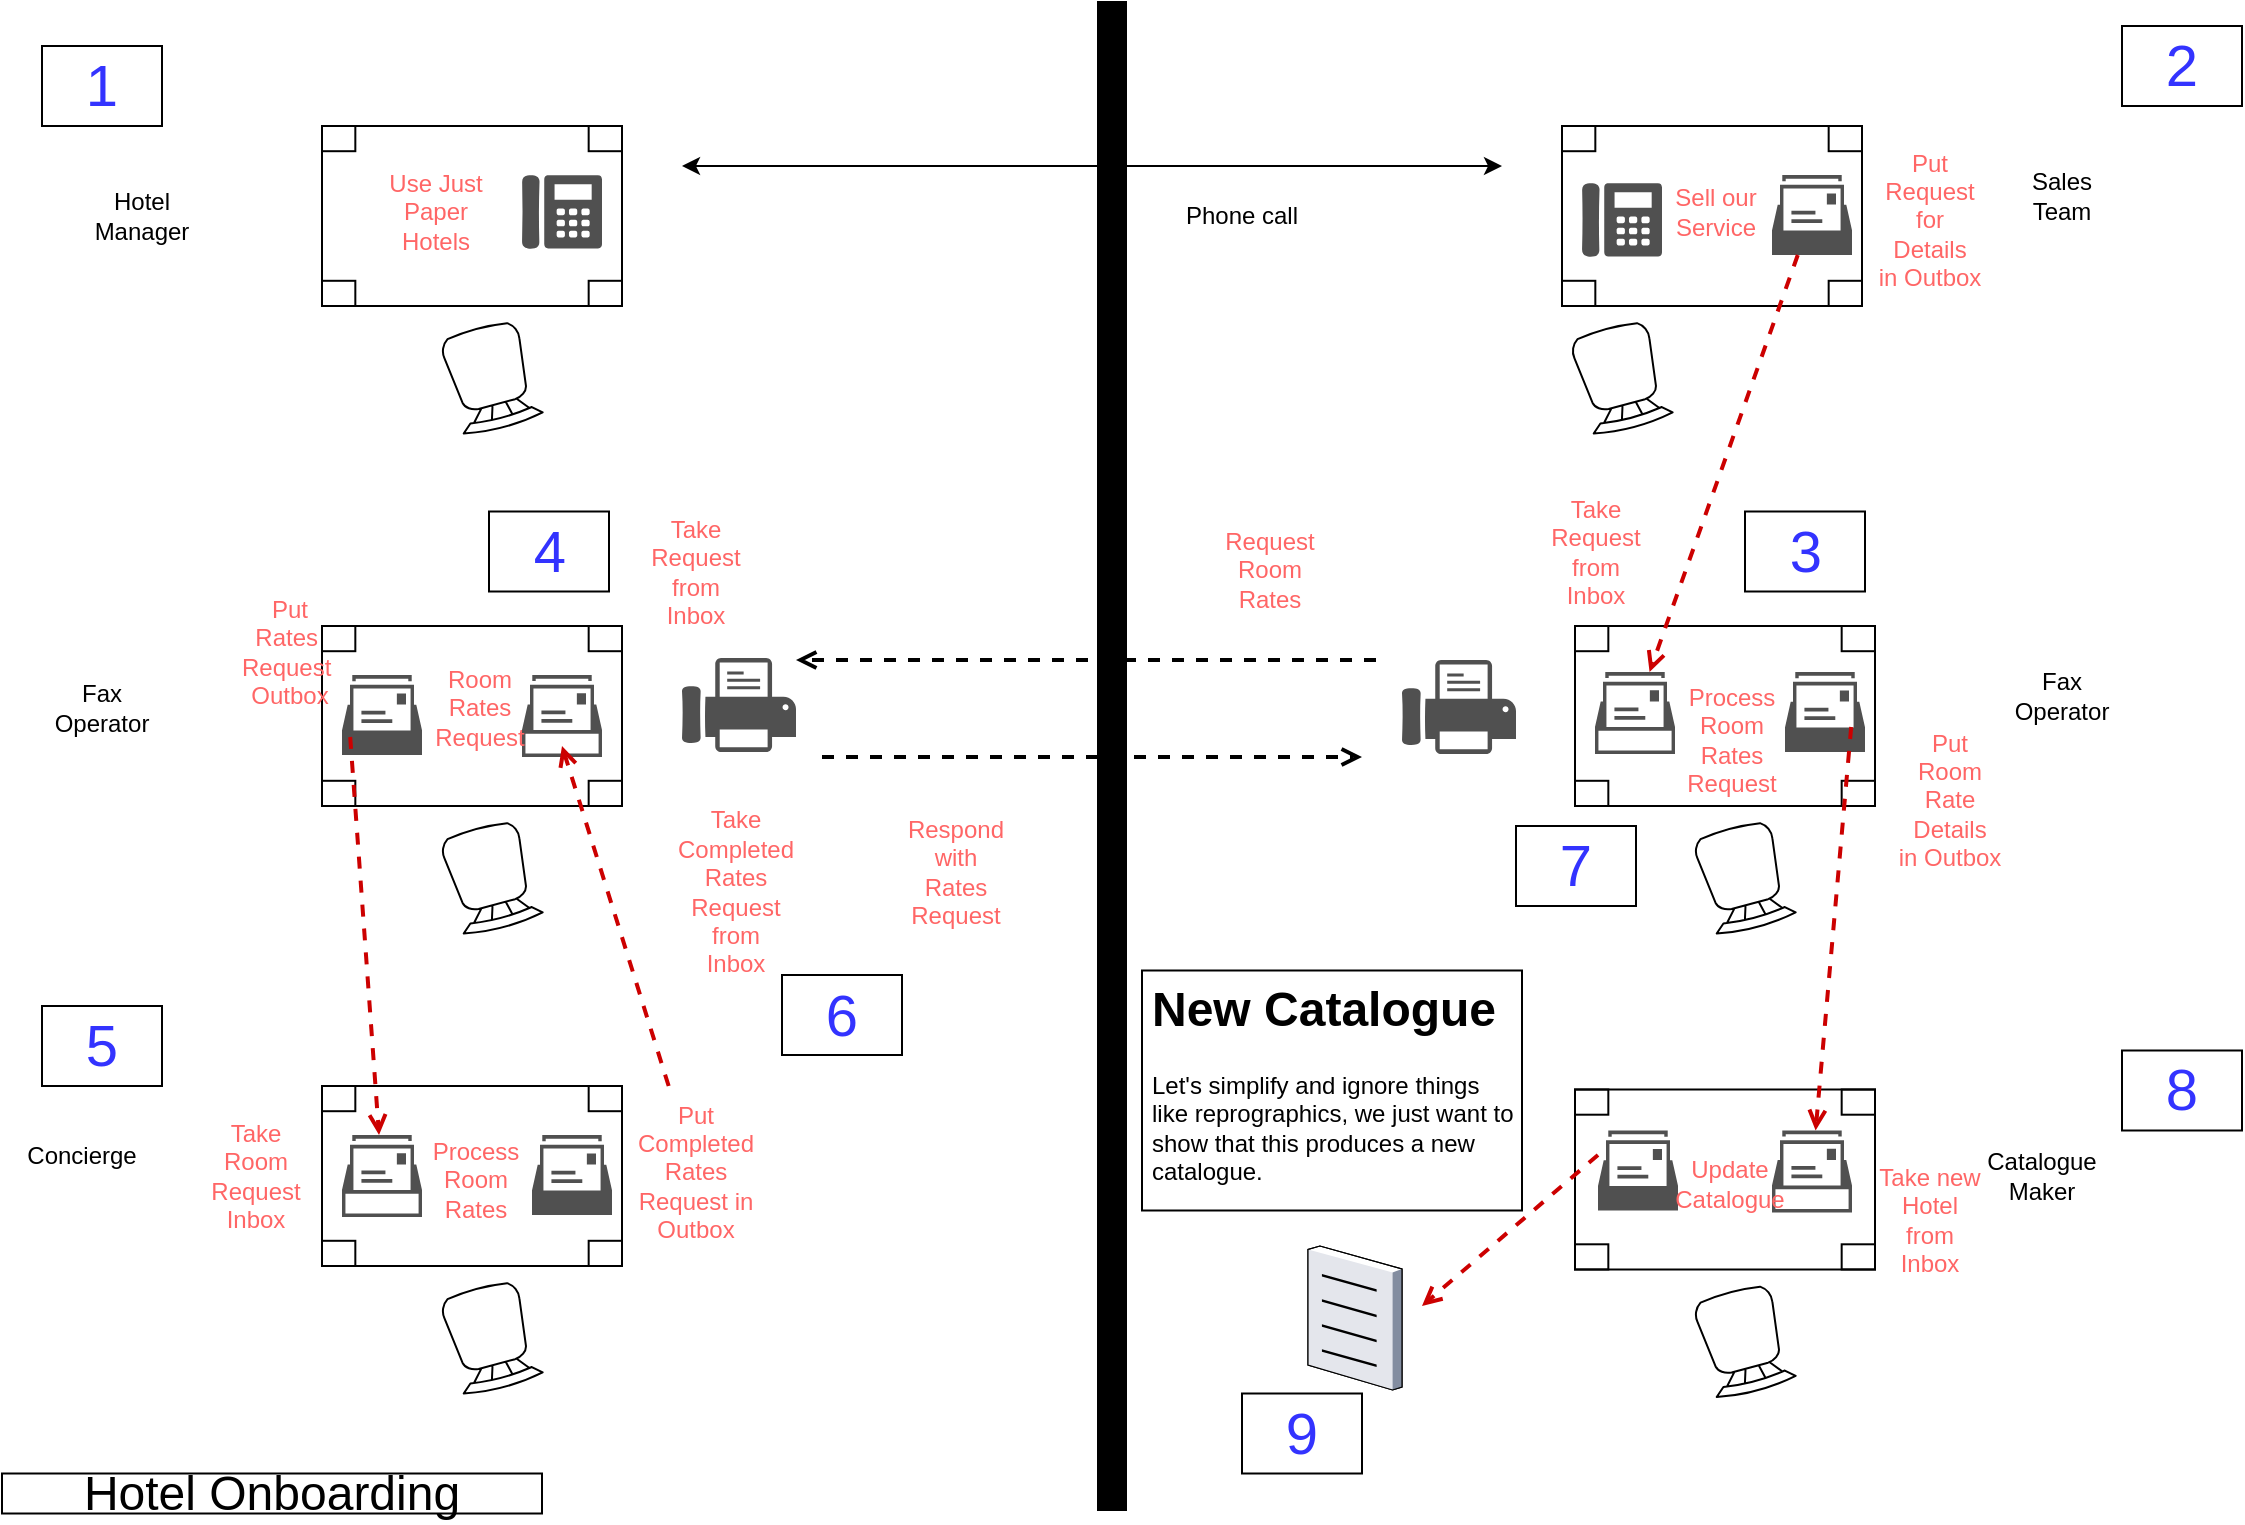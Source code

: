 <mxfile version="24.5.1" type="device">
  <diagram id="s1wjewC_EDPXD6lyP388" name="Page-1">
    <mxGraphModel dx="1242" dy="907" grid="1" gridSize="10" guides="1" tooltips="1" connect="1" arrows="1" fold="1" page="1" pageScale="1" pageWidth="1169" pageHeight="827" math="0" shadow="0">
      <root>
        <mxCell id="0" />
        <mxCell id="1" parent="0" />
        <mxCell id="Mk5SVBXxe3C7Iov1JNiq-1" value="" style="verticalLabelPosition=bottom;html=1;verticalAlign=top;align=center;shape=mxgraph.floorplan.table;" parent="1" vertex="1">
          <mxGeometry x="190" y="100" width="150" height="90" as="geometry" />
        </mxCell>
        <mxCell id="Mk5SVBXxe3C7Iov1JNiq-2" value="" style="verticalLabelPosition=bottom;html=1;verticalAlign=top;align=center;shape=mxgraph.floorplan.chair;rotation=-195;" parent="1" vertex="1">
          <mxGeometry x="254" y="200" width="41" height="52" as="geometry" />
        </mxCell>
        <mxCell id="Mk5SVBXxe3C7Iov1JNiq-4" value="" style="sketch=0;pointerEvents=1;shadow=0;dashed=0;html=1;strokeColor=none;fillColor=#505050;labelPosition=center;verticalLabelPosition=bottom;verticalAlign=top;outlineConnect=0;align=center;shape=mxgraph.office.devices.phone_digital;" parent="1" vertex="1">
          <mxGeometry x="290" y="124.5" width="40" height="37" as="geometry" />
        </mxCell>
        <mxCell id="Mk5SVBXxe3C7Iov1JNiq-5" value="" style="verticalLabelPosition=bottom;html=1;verticalAlign=top;align=center;shape=mxgraph.floorplan.table;" parent="1" vertex="1">
          <mxGeometry x="810" y="100" width="150" height="90" as="geometry" />
        </mxCell>
        <mxCell id="Mk5SVBXxe3C7Iov1JNiq-6" value="" style="verticalLabelPosition=bottom;html=1;verticalAlign=top;align=center;shape=mxgraph.floorplan.chair;rotation=-195;" parent="1" vertex="1">
          <mxGeometry x="819" y="200" width="41" height="52" as="geometry" />
        </mxCell>
        <mxCell id="Mk5SVBXxe3C7Iov1JNiq-7" value="" style="sketch=0;pointerEvents=1;shadow=0;dashed=0;html=1;strokeColor=none;fillColor=#505050;labelPosition=center;verticalLabelPosition=bottom;verticalAlign=top;outlineConnect=0;align=center;shape=mxgraph.office.concepts.mailbox;" parent="1" vertex="1">
          <mxGeometry x="915" y="124.5" width="40" height="40" as="geometry" />
        </mxCell>
        <mxCell id="Mk5SVBXxe3C7Iov1JNiq-8" value="" style="sketch=0;pointerEvents=1;shadow=0;dashed=0;html=1;strokeColor=none;fillColor=#505050;labelPosition=center;verticalLabelPosition=bottom;verticalAlign=top;outlineConnect=0;align=center;shape=mxgraph.office.devices.phone_digital;" parent="1" vertex="1">
          <mxGeometry x="820" y="128.5" width="40" height="37" as="geometry" />
        </mxCell>
        <UserObject label="" tooltip="Inertia.&#xa;Likely to face a resistance to change." id="Mk5SVBXxe3C7Iov1JNiq-9">
          <mxCell style="rounded=0;whiteSpace=wrap;html=1;strokeColor=#000000;strokeWidth=5;fillColor=#000000;fontSize=14;" parent="1" vertex="1">
            <mxGeometry x="580" y="40" width="10" height="750" as="geometry" />
          </mxCell>
        </UserObject>
        <mxCell id="Mk5SVBXxe3C7Iov1JNiq-10" value="Hotel Manager" style="text;html=1;strokeColor=none;fillColor=none;align=center;verticalAlign=middle;whiteSpace=wrap;rounded=0;" parent="1" vertex="1">
          <mxGeometry x="80" y="135" width="40" height="20" as="geometry" />
        </mxCell>
        <mxCell id="Mk5SVBXxe3C7Iov1JNiq-11" value="Sales Team" style="text;html=1;strokeColor=none;fillColor=none;align=center;verticalAlign=middle;whiteSpace=wrap;rounded=0;" parent="1" vertex="1">
          <mxGeometry x="1040" y="124.5" width="40" height="20" as="geometry" />
        </mxCell>
        <mxCell id="Mk5SVBXxe3C7Iov1JNiq-12" value="" style="endArrow=classic;html=1;startArrow=classic;startFill=1;" parent="1" edge="1">
          <mxGeometry width="50" height="50" relative="1" as="geometry">
            <mxPoint x="370" y="120" as="sourcePoint" />
            <mxPoint x="780" y="120" as="targetPoint" />
          </mxGeometry>
        </mxCell>
        <mxCell id="Mk5SVBXxe3C7Iov1JNiq-15" value="" style="verticalLabelPosition=bottom;html=1;verticalAlign=top;align=center;shape=mxgraph.floorplan.table;" parent="1" vertex="1">
          <mxGeometry x="816.5" y="350" width="150" height="90" as="geometry" />
        </mxCell>
        <mxCell id="Mk5SVBXxe3C7Iov1JNiq-16" value="" style="verticalLabelPosition=bottom;html=1;verticalAlign=top;align=center;shape=mxgraph.floorplan.chair;rotation=-195;" parent="1" vertex="1">
          <mxGeometry x="880.5" y="450" width="41" height="52" as="geometry" />
        </mxCell>
        <mxCell id="Mk5SVBXxe3C7Iov1JNiq-17" value="" style="sketch=0;pointerEvents=1;shadow=0;dashed=0;html=1;strokeColor=none;fillColor=#505050;labelPosition=center;verticalLabelPosition=bottom;verticalAlign=top;outlineConnect=0;align=center;shape=mxgraph.office.concepts.mailbox2;" parent="1" vertex="1">
          <mxGeometry x="826.5" y="373" width="40" height="41" as="geometry" />
        </mxCell>
        <mxCell id="Mk5SVBXxe3C7Iov1JNiq-18" value="" style="sketch=0;pointerEvents=1;shadow=0;dashed=0;html=1;strokeColor=none;fillColor=#505050;labelPosition=center;verticalLabelPosition=bottom;verticalAlign=top;outlineConnect=0;align=center;shape=mxgraph.office.concepts.mailbox;" parent="1" vertex="1">
          <mxGeometry x="921.5" y="373" width="40" height="40" as="geometry" />
        </mxCell>
        <mxCell id="Mk5SVBXxe3C7Iov1JNiq-19" value="" style="sketch=0;pointerEvents=1;shadow=0;dashed=0;html=1;strokeColor=none;fillColor=#505050;labelPosition=center;verticalLabelPosition=bottom;verticalAlign=top;outlineConnect=0;align=center;shape=mxgraph.office.devices.fax;" parent="1" vertex="1">
          <mxGeometry x="730" y="367" width="57" height="47" as="geometry" />
        </mxCell>
        <UserObject label="" tooltip="Point of change.&#xa;How the map is changing e.g. competitive forces." id="Mk5SVBXxe3C7Iov1JNiq-22">
          <mxCell style="endArrow=open;dashed=1;html=1;strokeColor=#CC0000;endFill=0;strokeWidth=2;" parent="1" source="Mk5SVBXxe3C7Iov1JNiq-7" target="Mk5SVBXxe3C7Iov1JNiq-17" edge="1">
            <mxGeometry width="50" height="50" relative="1" as="geometry">
              <mxPoint x="520" y="410" as="sourcePoint" />
              <mxPoint x="650" y="410" as="targetPoint" />
            </mxGeometry>
          </mxCell>
        </UserObject>
        <mxCell id="Mk5SVBXxe3C7Iov1JNiq-23" value="" style="verticalLabelPosition=bottom;html=1;verticalAlign=top;align=center;shape=mxgraph.floorplan.table;" parent="1" vertex="1">
          <mxGeometry x="190" y="350" width="150" height="90" as="geometry" />
        </mxCell>
        <mxCell id="Mk5SVBXxe3C7Iov1JNiq-24" value="" style="verticalLabelPosition=bottom;html=1;verticalAlign=top;align=center;shape=mxgraph.floorplan.chair;rotation=-195;" parent="1" vertex="1">
          <mxGeometry x="254" y="450" width="41" height="52" as="geometry" />
        </mxCell>
        <mxCell id="Mk5SVBXxe3C7Iov1JNiq-25" value="" style="sketch=0;pointerEvents=1;shadow=0;dashed=0;html=1;strokeColor=none;fillColor=#505050;labelPosition=center;verticalLabelPosition=bottom;verticalAlign=top;outlineConnect=0;align=center;shape=mxgraph.office.concepts.mailbox2;" parent="1" vertex="1">
          <mxGeometry x="290" y="374.5" width="40" height="41" as="geometry" />
        </mxCell>
        <mxCell id="Mk5SVBXxe3C7Iov1JNiq-26" value="" style="sketch=0;pointerEvents=1;shadow=0;dashed=0;html=1;strokeColor=none;fillColor=#505050;labelPosition=center;verticalLabelPosition=bottom;verticalAlign=top;outlineConnect=0;align=center;shape=mxgraph.office.concepts.mailbox;" parent="1" vertex="1">
          <mxGeometry x="200" y="374.5" width="40" height="40" as="geometry" />
        </mxCell>
        <mxCell id="Mk5SVBXxe3C7Iov1JNiq-27" value="" style="sketch=0;pointerEvents=1;shadow=0;dashed=0;html=1;strokeColor=none;fillColor=#505050;labelPosition=center;verticalLabelPosition=bottom;verticalAlign=top;outlineConnect=0;align=center;shape=mxgraph.office.devices.fax;" parent="1" vertex="1">
          <mxGeometry x="370" y="366" width="57" height="47" as="geometry" />
        </mxCell>
        <mxCell id="Mk5SVBXxe3C7Iov1JNiq-28" value="&lt;font color=&quot;#ff6666&quot;&gt;Put Request for Details&lt;br&gt;in Outbox&lt;/font&gt;" style="text;html=1;strokeColor=none;fillColor=none;align=center;verticalAlign=middle;whiteSpace=wrap;rounded=0;" parent="1" vertex="1">
          <mxGeometry x="966.5" y="104.5" width="53.5" height="85.5" as="geometry" />
        </mxCell>
        <mxCell id="Mk5SVBXxe3C7Iov1JNiq-29" value="&lt;font color=&quot;#ff6666&quot;&gt;Take Request from Inbox&lt;/font&gt;" style="text;html=1;strokeColor=none;fillColor=none;align=center;verticalAlign=middle;whiteSpace=wrap;rounded=0;" parent="1" vertex="1">
          <mxGeometry x="800" y="270" width="53.5" height="85.5" as="geometry" />
        </mxCell>
        <mxCell id="Mk5SVBXxe3C7Iov1JNiq-30" value="&lt;font color=&quot;#ff6666&quot;&gt;Sell our Service&lt;/font&gt;" style="text;html=1;strokeColor=none;fillColor=none;align=center;verticalAlign=middle;whiteSpace=wrap;rounded=0;" parent="1" vertex="1">
          <mxGeometry x="860" y="100.25" width="53.5" height="85.5" as="geometry" />
        </mxCell>
        <mxCell id="Mk5SVBXxe3C7Iov1JNiq-31" value="&lt;font color=&quot;#ff6666&quot;&gt;Use Just Paper Hotels&lt;/font&gt;" style="text;html=1;strokeColor=none;fillColor=none;align=center;verticalAlign=middle;whiteSpace=wrap;rounded=0;" parent="1" vertex="1">
          <mxGeometry x="220" y="100.25" width="53.5" height="85.5" as="geometry" />
        </mxCell>
        <mxCell id="Mk5SVBXxe3C7Iov1JNiq-32" value="&lt;font color=&quot;#ff6666&quot;&gt;Request Room Rates&lt;/font&gt;" style="text;html=1;strokeColor=none;fillColor=none;align=center;verticalAlign=middle;whiteSpace=wrap;rounded=0;" parent="1" vertex="1">
          <mxGeometry x="636.5" y="279" width="53.5" height="85.5" as="geometry" />
        </mxCell>
        <UserObject label="" tooltip="Point of change.&#xa;How the map is changing e.g. competitive forces." id="Mk5SVBXxe3C7Iov1JNiq-33">
          <mxCell style="endArrow=open;dashed=1;html=1;strokeColor=#000000;endFill=0;strokeWidth=2;" parent="1" edge="1">
            <mxGeometry width="50" height="50" relative="1" as="geometry">
              <mxPoint x="717.002" y="367" as="sourcePoint" />
              <mxPoint x="427" y="367" as="targetPoint" />
            </mxGeometry>
          </mxCell>
        </UserObject>
        <UserObject label="" tooltip="Point of change.&#xa;How the map is changing e.g. competitive forces." id="Mk5SVBXxe3C7Iov1JNiq-34">
          <mxCell style="endArrow=open;dashed=1;html=1;strokeColor=#000000;endFill=0;strokeWidth=2;" parent="1" edge="1">
            <mxGeometry width="50" height="50" relative="1" as="geometry">
              <mxPoint x="440" y="415.5" as="sourcePoint" />
              <mxPoint x="710" y="415.5" as="targetPoint" />
              <Array as="points">
                <mxPoint x="610" y="415.5" />
              </Array>
            </mxGeometry>
          </mxCell>
        </UserObject>
        <mxCell id="Mk5SVBXxe3C7Iov1JNiq-35" value="Phone call" style="text;html=1;strokeColor=none;fillColor=none;align=center;verticalAlign=middle;whiteSpace=wrap;rounded=0;" parent="1" vertex="1">
          <mxGeometry x="610" y="134.5" width="80" height="20" as="geometry" />
        </mxCell>
        <mxCell id="Mk5SVBXxe3C7Iov1JNiq-37" value="&lt;font color=&quot;#ff6666&quot;&gt;Take Request from Inbox&lt;/font&gt;" style="text;html=1;strokeColor=none;fillColor=none;align=center;verticalAlign=middle;whiteSpace=wrap;rounded=0;" parent="1" vertex="1">
          <mxGeometry x="350" y="280.5" width="53.5" height="85.5" as="geometry" />
        </mxCell>
        <mxCell id="Mk5SVBXxe3C7Iov1JNiq-38" value="&lt;font color=&quot;#ff6666&quot;&gt;Put&lt;/font&gt;&lt;div&gt;&lt;font color=&quot;#ff6666&quot;&gt;Rates&amp;nbsp;&lt;/font&gt;&lt;div&gt;&lt;font color=&quot;#ff6666&quot;&gt;Request&amp;nbsp; Outbox&lt;/font&gt;&lt;/div&gt;&lt;/div&gt;" style="text;html=1;strokeColor=none;fillColor=none;align=center;verticalAlign=middle;whiteSpace=wrap;rounded=0;" parent="1" vertex="1">
          <mxGeometry x="146.5" y="320" width="53.5" height="85.5" as="geometry" />
        </mxCell>
        <mxCell id="Mk5SVBXxe3C7Iov1JNiq-39" value="&lt;font color=&quot;#ff6666&quot;&gt;Process Room Rates Request&lt;/font&gt;" style="text;html=1;strokeColor=none;fillColor=none;align=center;verticalAlign=middle;whiteSpace=wrap;rounded=0;" parent="1" vertex="1">
          <mxGeometry x="868" y="364.5" width="53.5" height="85.5" as="geometry" />
        </mxCell>
        <mxCell id="Mk5SVBXxe3C7Iov1JNiq-40" value="" style="verticalLabelPosition=bottom;html=1;verticalAlign=top;align=center;shape=mxgraph.floorplan.table;" parent="1" vertex="1">
          <mxGeometry x="190" y="580" width="150" height="90" as="geometry" />
        </mxCell>
        <mxCell id="Mk5SVBXxe3C7Iov1JNiq-41" value="" style="verticalLabelPosition=bottom;html=1;verticalAlign=top;align=center;shape=mxgraph.floorplan.chair;rotation=-195;" parent="1" vertex="1">
          <mxGeometry x="254" y="680" width="41" height="52" as="geometry" />
        </mxCell>
        <mxCell id="Mk5SVBXxe3C7Iov1JNiq-42" value="" style="sketch=0;pointerEvents=1;shadow=0;dashed=0;html=1;strokeColor=none;fillColor=#505050;labelPosition=center;verticalLabelPosition=bottom;verticalAlign=top;outlineConnect=0;align=center;shape=mxgraph.office.concepts.mailbox2;" parent="1" vertex="1">
          <mxGeometry x="200" y="604.5" width="40" height="41" as="geometry" />
        </mxCell>
        <mxCell id="Mk5SVBXxe3C7Iov1JNiq-43" value="" style="sketch=0;pointerEvents=1;shadow=0;dashed=0;html=1;strokeColor=none;fillColor=#505050;labelPosition=center;verticalLabelPosition=bottom;verticalAlign=top;outlineConnect=0;align=center;shape=mxgraph.office.concepts.mailbox;" parent="1" vertex="1">
          <mxGeometry x="295" y="604.5" width="40" height="40" as="geometry" />
        </mxCell>
        <mxCell id="Mk5SVBXxe3C7Iov1JNiq-45" value="Fax Operator" style="text;html=1;strokeColor=none;fillColor=none;align=center;verticalAlign=middle;whiteSpace=wrap;rounded=0;" parent="1" vertex="1">
          <mxGeometry x="60" y="380.5" width="40" height="20" as="geometry" />
        </mxCell>
        <mxCell id="Mk5SVBXxe3C7Iov1JNiq-46" value="Fax Operator" style="text;html=1;strokeColor=none;fillColor=none;align=center;verticalAlign=middle;whiteSpace=wrap;rounded=0;" parent="1" vertex="1">
          <mxGeometry x="1040" y="374.5" width="40" height="20" as="geometry" />
        </mxCell>
        <UserObject label="" tooltip="Point of change.&#xa;How the map is changing e.g. competitive forces." id="Mk5SVBXxe3C7Iov1JNiq-48">
          <mxCell style="endArrow=open;dashed=1;html=1;strokeColor=#CC0000;endFill=0;strokeWidth=2;" parent="1" target="Mk5SVBXxe3C7Iov1JNiq-42" edge="1">
            <mxGeometry width="50" height="50" relative="1" as="geometry">
              <mxPoint x="204.102" y="405.5" as="sourcePoint" />
              <mxPoint x="129.996" y="614" as="targetPoint" />
            </mxGeometry>
          </mxCell>
        </UserObject>
        <mxCell id="Mk5SVBXxe3C7Iov1JNiq-49" value="&lt;font color=&quot;#ff6666&quot;&gt;Take&lt;/font&gt;&lt;div&gt;&lt;font color=&quot;#ff6666&quot;&gt;Room&lt;/font&gt;&lt;/div&gt;&lt;div&gt;&lt;font color=&quot;#ff6666&quot;&gt;&amp;nbsp;Request&amp;nbsp; Inbox&lt;/font&gt;&lt;/div&gt;" style="text;html=1;strokeColor=none;fillColor=none;align=center;verticalAlign=middle;whiteSpace=wrap;rounded=0;" parent="1" vertex="1">
          <mxGeometry x="130" y="581.75" width="53.5" height="85.5" as="geometry" />
        </mxCell>
        <mxCell id="Mk5SVBXxe3C7Iov1JNiq-50" value="&lt;font color=&quot;#ff6666&quot;&gt;Process Room Rates&lt;/font&gt;" style="text;html=1;strokeColor=none;fillColor=none;align=center;verticalAlign=middle;whiteSpace=wrap;rounded=0;" parent="1" vertex="1">
          <mxGeometry x="240" y="584.5" width="53.5" height="85.5" as="geometry" />
        </mxCell>
        <mxCell id="Mk5SVBXxe3C7Iov1JNiq-51" value="&lt;font color=&quot;#ff6666&quot;&gt;Put Completed Rates&lt;/font&gt;&lt;div&gt;&lt;font color=&quot;#ff6666&quot;&gt;Request in &lt;br&gt;Outbox&lt;/font&gt;&lt;/div&gt;" style="text;html=1;strokeColor=none;fillColor=none;align=center;verticalAlign=middle;whiteSpace=wrap;rounded=0;" parent="1" vertex="1">
          <mxGeometry x="350" y="580" width="53.5" height="85.5" as="geometry" />
        </mxCell>
        <UserObject label="" tooltip="Point of change.&#xa;How the map is changing e.g. competitive forces." id="Mk5SVBXxe3C7Iov1JNiq-52">
          <mxCell style="endArrow=open;dashed=1;html=1;strokeColor=#CC0000;endFill=0;strokeWidth=2;" parent="1" source="Mk5SVBXxe3C7Iov1JNiq-51" edge="1">
            <mxGeometry width="50" height="50" relative="1" as="geometry">
              <mxPoint x="214.102" y="415.5" as="sourcePoint" />
              <mxPoint x="310" y="410" as="targetPoint" />
            </mxGeometry>
          </mxCell>
        </UserObject>
        <mxCell id="Mk5SVBXxe3C7Iov1JNiq-53" value="&lt;font color=&quot;#ff6666&quot;&gt;Put Room Rate Details&lt;br&gt;in Outbox&lt;/font&gt;" style="text;html=1;strokeColor=none;fillColor=none;align=center;verticalAlign=middle;whiteSpace=wrap;rounded=0;" parent="1" vertex="1">
          <mxGeometry x="976.5" y="394.5" width="53.5" height="85.5" as="geometry" />
        </mxCell>
        <mxCell id="Mk5SVBXxe3C7Iov1JNiq-54" value="" style="verticalLabelPosition=bottom;html=1;verticalAlign=top;align=center;shape=mxgraph.floorplan.table;" parent="1" vertex="1">
          <mxGeometry x="816.5" y="581.75" width="150" height="90" as="geometry" />
        </mxCell>
        <mxCell id="Mk5SVBXxe3C7Iov1JNiq-55" value="" style="verticalLabelPosition=bottom;html=1;verticalAlign=top;align=center;shape=mxgraph.floorplan.chair;rotation=-195;" parent="1" vertex="1">
          <mxGeometry x="880.5" y="681.75" width="41" height="52" as="geometry" />
        </mxCell>
        <mxCell id="Mk5SVBXxe3C7Iov1JNiq-56" value="" style="sketch=0;pointerEvents=1;shadow=0;dashed=0;html=1;strokeColor=none;fillColor=#505050;labelPosition=center;verticalLabelPosition=bottom;verticalAlign=top;outlineConnect=0;align=center;shape=mxgraph.office.concepts.mailbox2;" parent="1" vertex="1">
          <mxGeometry x="915" y="602.25" width="40" height="41" as="geometry" />
        </mxCell>
        <mxCell id="Mk5SVBXxe3C7Iov1JNiq-57" value="" style="sketch=0;pointerEvents=1;shadow=0;dashed=0;html=1;strokeColor=none;fillColor=#505050;labelPosition=center;verticalLabelPosition=bottom;verticalAlign=top;outlineConnect=0;align=center;shape=mxgraph.office.concepts.mailbox;" parent="1" vertex="1">
          <mxGeometry x="828" y="602.25" width="40" height="40" as="geometry" />
        </mxCell>
        <UserObject label="" tooltip="Point of change.&#xa;How the map is changing e.g. competitive forces." id="Mk5SVBXxe3C7Iov1JNiq-58">
          <mxCell style="endArrow=open;dashed=1;html=1;strokeColor=#CC0000;endFill=0;strokeWidth=2;" parent="1" target="Mk5SVBXxe3C7Iov1JNiq-56" edge="1">
            <mxGeometry width="50" height="50" relative="1" as="geometry">
              <mxPoint x="954.602" y="400.5" as="sourcePoint" />
              <mxPoint x="880.496" y="609" as="targetPoint" />
            </mxGeometry>
          </mxCell>
        </UserObject>
        <mxCell id="Mk5SVBXxe3C7Iov1JNiq-59" value="Concierge" style="text;html=1;strokeColor=none;fillColor=none;align=center;verticalAlign=middle;whiteSpace=wrap;rounded=0;" parent="1" vertex="1">
          <mxGeometry x="50" y="604.5" width="40" height="20" as="geometry" />
        </mxCell>
        <mxCell id="Mk5SVBXxe3C7Iov1JNiq-60" value="Catalogue Maker" style="text;html=1;strokeColor=none;fillColor=none;align=center;verticalAlign=middle;whiteSpace=wrap;rounded=0;" parent="1" vertex="1">
          <mxGeometry x="1030" y="614.5" width="40" height="20" as="geometry" />
        </mxCell>
        <mxCell id="Mk5SVBXxe3C7Iov1JNiq-61" value="&lt;font color=&quot;#ff6666&quot;&gt;Update Catalogue&lt;/font&gt;" style="text;html=1;strokeColor=none;fillColor=none;align=center;verticalAlign=middle;whiteSpace=wrap;rounded=0;" parent="1" vertex="1">
          <mxGeometry x="866.5" y="586.25" width="53.5" height="85.5" as="geometry" />
        </mxCell>
        <mxCell id="Mk5SVBXxe3C7Iov1JNiq-62" value="&lt;font color=&quot;#ff6666&quot;&gt;Take new Hotel&lt;br&gt;from Inbox&lt;/font&gt;" style="text;html=1;strokeColor=none;fillColor=none;align=center;verticalAlign=middle;whiteSpace=wrap;rounded=0;" parent="1" vertex="1">
          <mxGeometry x="966.5" y="604.5" width="53.5" height="85.5" as="geometry" />
        </mxCell>
        <UserObject label="" tooltip="Point of change.&#xa;How the map is changing e.g. competitive forces." id="Mk5SVBXxe3C7Iov1JNiq-63">
          <mxCell style="endArrow=open;dashed=1;html=1;strokeColor=#CC0000;endFill=0;strokeWidth=2;" parent="1" edge="1">
            <mxGeometry width="50" height="50" relative="1" as="geometry">
              <mxPoint x="828.002" y="614.5" as="sourcePoint" />
              <mxPoint x="740" y="690" as="targetPoint" />
            </mxGeometry>
          </mxCell>
        </UserObject>
        <mxCell id="Mk5SVBXxe3C7Iov1JNiq-64" value="" style="verticalLabelPosition=bottom;sketch=0;aspect=fixed;html=1;verticalAlign=top;strokeColor=none;align=center;outlineConnect=0;shape=mxgraph.citrix.document;fillColor=#FF3333;" parent="1" vertex="1">
          <mxGeometry x="683" y="660" width="47" height="72" as="geometry" />
        </mxCell>
        <mxCell id="Mk5SVBXxe3C7Iov1JNiq-65" value="&lt;h1&gt;New Catalogue&lt;/h1&gt;&lt;p&gt;Let&#39;s simplify and ignore things like reprographics, we just want to show that this produces a new catalogue.&lt;/p&gt;" style="text;html=1;strokeColor=default;fillColor=none;spacing=5;spacingTop=-20;whiteSpace=wrap;overflow=hidden;rounded=0;" parent="1" vertex="1">
          <mxGeometry x="600" y="522.25" width="190" height="120" as="geometry" />
        </mxCell>
        <mxCell id="Mk5SVBXxe3C7Iov1JNiq-66" value="&lt;font style=&quot;font-size: 29px&quot;&gt;1&lt;/font&gt;" style="text;html=1;strokeColor=default;fillColor=none;align=center;verticalAlign=middle;whiteSpace=wrap;rounded=0;fontColor=#3333FF;" parent="1" vertex="1">
          <mxGeometry x="50" y="60" width="60" height="40" as="geometry" />
        </mxCell>
        <mxCell id="Mk5SVBXxe3C7Iov1JNiq-67" value="&lt;font style=&quot;font-size: 29px&quot;&gt;2&lt;/font&gt;" style="text;html=1;strokeColor=default;fillColor=none;align=center;verticalAlign=middle;whiteSpace=wrap;rounded=0;fontColor=#3333FF;" parent="1" vertex="1">
          <mxGeometry x="1090" y="50" width="60" height="40" as="geometry" />
        </mxCell>
        <mxCell id="Mk5SVBXxe3C7Iov1JNiq-68" value="&lt;font style=&quot;font-size: 29px&quot;&gt;3&lt;/font&gt;" style="text;html=1;strokeColor=default;fillColor=none;align=center;verticalAlign=middle;whiteSpace=wrap;rounded=0;fontColor=#3333FF;" parent="1" vertex="1">
          <mxGeometry x="901.5" y="292.75" width="60" height="40" as="geometry" />
        </mxCell>
        <mxCell id="Mk5SVBXxe3C7Iov1JNiq-69" value="&lt;font style=&quot;font-size: 29px&quot;&gt;4&lt;/font&gt;" style="text;html=1;strokeColor=default;fillColor=none;align=center;verticalAlign=middle;whiteSpace=wrap;rounded=0;fontColor=#3333FF;" parent="1" vertex="1">
          <mxGeometry x="273.5" y="292.75" width="60" height="40" as="geometry" />
        </mxCell>
        <mxCell id="Mk5SVBXxe3C7Iov1JNiq-70" value="&lt;font style=&quot;font-size: 29px&quot;&gt;5&lt;/font&gt;" style="text;html=1;strokeColor=default;fillColor=none;align=center;verticalAlign=middle;whiteSpace=wrap;rounded=0;fontColor=#3333FF;" parent="1" vertex="1">
          <mxGeometry x="50" y="540" width="60" height="40" as="geometry" />
        </mxCell>
        <mxCell id="Mk5SVBXxe3C7Iov1JNiq-71" value="&lt;font style=&quot;font-size: 29px&quot;&gt;8&lt;/font&gt;" style="text;html=1;strokeColor=default;fillColor=none;align=center;verticalAlign=middle;whiteSpace=wrap;rounded=0;fontColor=#3333FF;" parent="1" vertex="1">
          <mxGeometry x="1090" y="562.25" width="60" height="40" as="geometry" />
        </mxCell>
        <mxCell id="Mk5SVBXxe3C7Iov1JNiq-72" value="&lt;font style=&quot;font-size: 29px&quot;&gt;9&lt;/font&gt;" style="text;html=1;strokeColor=default;fillColor=none;align=center;verticalAlign=middle;whiteSpace=wrap;rounded=0;fontColor=#3333FF;" parent="1" vertex="1">
          <mxGeometry x="650" y="733.75" width="60" height="40" as="geometry" />
        </mxCell>
        <mxCell id="Mk5SVBXxe3C7Iov1JNiq-74" value="Hotel Onboarding" style="text;html=1;strokeColor=default;fillColor=none;align=center;verticalAlign=middle;whiteSpace=wrap;rounded=0;fontColor=#000000;fontSize=24;" parent="1" vertex="1">
          <mxGeometry x="30" y="773.75" width="270" height="20" as="geometry" />
        </mxCell>
        <mxCell id="Mk5SVBXxe3C7Iov1JNiq-75" value="&lt;font color=&quot;#ff6666&quot;&gt;Take Completed Rates&lt;/font&gt;&lt;div&gt;&lt;font color=&quot;#ff6666&quot;&gt;Request from&lt;br&gt;Inbox&lt;/font&gt;&lt;/div&gt;" style="text;html=1;strokeColor=none;fillColor=none;align=center;verticalAlign=middle;whiteSpace=wrap;rounded=0;" parent="1" vertex="1">
          <mxGeometry x="370" y="440" width="53.5" height="85.5" as="geometry" />
        </mxCell>
        <mxCell id="Mk5SVBXxe3C7Iov1JNiq-76" value="&lt;font color=&quot;#ff6666&quot;&gt;Respond with Rates Request&lt;/font&gt;" style="text;html=1;strokeColor=none;fillColor=none;align=center;verticalAlign=middle;whiteSpace=wrap;rounded=0;" parent="1" vertex="1">
          <mxGeometry x="480" y="430" width="53.5" height="85.5" as="geometry" />
        </mxCell>
        <mxCell id="Mk5SVBXxe3C7Iov1JNiq-78" value="&lt;font style=&quot;font-size: 29px&quot;&gt;6&lt;/font&gt;" style="text;html=1;strokeColor=default;fillColor=none;align=center;verticalAlign=middle;whiteSpace=wrap;rounded=0;fontColor=#3333FF;" parent="1" vertex="1">
          <mxGeometry x="420" y="524.5" width="60" height="40" as="geometry" />
        </mxCell>
        <mxCell id="Mk5SVBXxe3C7Iov1JNiq-79" value="&lt;font style=&quot;font-size: 29px&quot;&gt;7&lt;/font&gt;" style="text;html=1;strokeColor=default;fillColor=none;align=center;verticalAlign=middle;whiteSpace=wrap;rounded=0;fontColor=#3333FF;" parent="1" vertex="1">
          <mxGeometry x="787" y="450" width="60" height="40" as="geometry" />
        </mxCell>
        <mxCell id="Mk5SVBXxe3C7Iov1JNiq-80" value="&lt;font color=&quot;#ff6666&quot;&gt;Room Rates&lt;br&gt;Request&lt;br&gt;&lt;/font&gt;" style="text;html=1;strokeColor=none;fillColor=none;align=center;verticalAlign=middle;whiteSpace=wrap;rounded=0;" parent="1" vertex="1">
          <mxGeometry x="241.5" y="347.75" width="53.5" height="85.5" as="geometry" />
        </mxCell>
      </root>
    </mxGraphModel>
  </diagram>
</mxfile>
